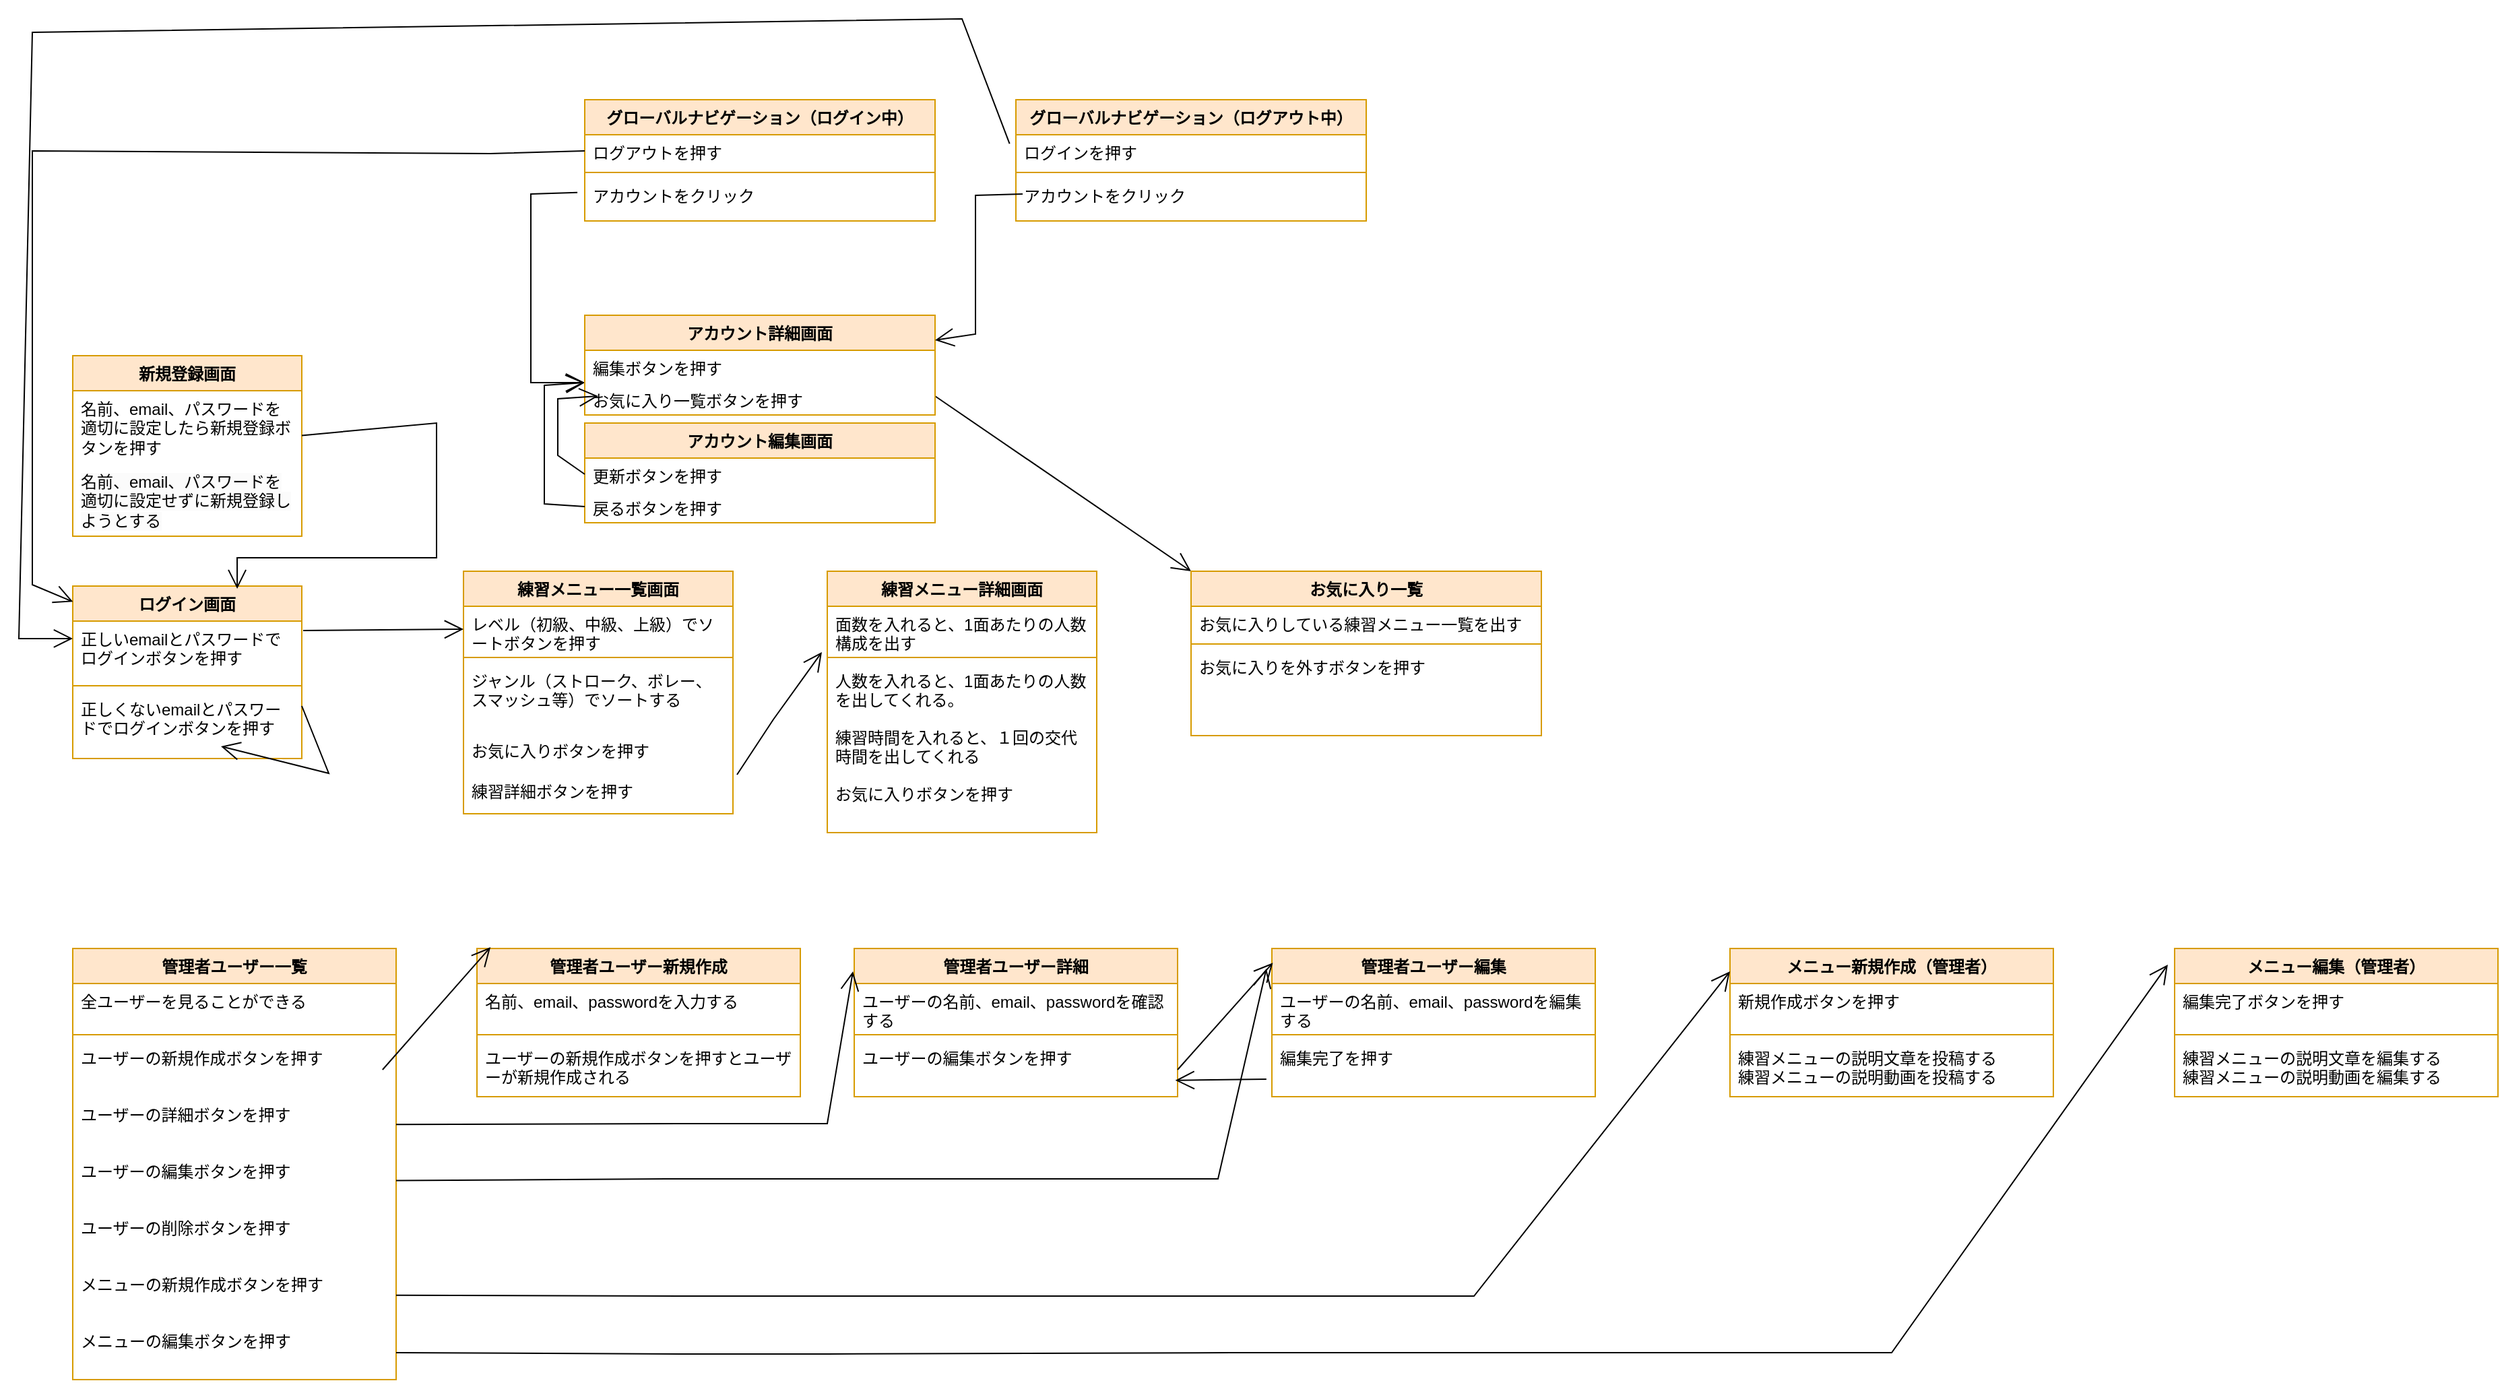 <mxfile version="21.6.5" type="github">
  <diagram name="ページ1" id="VuVkEa0y3QopqAniwrN9">
    <mxGraphModel dx="1706" dy="2212" grid="1" gridSize="10" guides="1" tooltips="1" connect="1" arrows="1" fold="1" page="1" pageScale="1" pageWidth="827" pageHeight="1169" math="0" shadow="0">
      <root>
        <mxCell id="0" />
        <mxCell id="1" parent="0" />
        <mxCell id="pg62WfbBQ6K9CNjOlaC5-17" value="" style="group" vertex="1" connectable="0" parent="1">
          <mxGeometry x="100" width="760" height="330" as="geometry" />
        </mxCell>
        <mxCell id="pg62WfbBQ6K9CNjOlaC5-10" value="" style="group" vertex="1" connectable="0" parent="pg62WfbBQ6K9CNjOlaC5-17">
          <mxGeometry width="640" height="330" as="geometry" />
        </mxCell>
        <mxCell id="pg62WfbBQ6K9CNjOlaC5-12" value="" style="group" vertex="1" connectable="0" parent="pg62WfbBQ6K9CNjOlaC5-10">
          <mxGeometry width="640" height="330" as="geometry" />
        </mxCell>
        <mxCell id="pg62WfbBQ6K9CNjOlaC5-1" value="新規登録画面" style="swimlane;fontStyle=1;align=center;verticalAlign=top;childLayout=stackLayout;horizontal=1;startSize=26;horizontalStack=0;resizeParent=1;resizeParentMax=0;resizeLast=0;collapsible=1;marginBottom=0;whiteSpace=wrap;html=1;fillColor=#ffe6cc;strokeColor=#d79b00;" vertex="1" parent="pg62WfbBQ6K9CNjOlaC5-12">
          <mxGeometry width="170" height="134" as="geometry" />
        </mxCell>
        <mxCell id="pg62WfbBQ6K9CNjOlaC5-2" value="名前、email、パスワードを適切に設定したら新規登録ボタンを押す" style="text;strokeColor=none;fillColor=none;align=left;verticalAlign=top;spacingLeft=4;spacingRight=4;overflow=hidden;rotatable=0;points=[[0,0.5],[1,0.5]];portConstraint=eastwest;whiteSpace=wrap;html=1;" vertex="1" parent="pg62WfbBQ6K9CNjOlaC5-1">
          <mxGeometry y="26" width="170" height="54" as="geometry" />
        </mxCell>
        <mxCell id="pg62WfbBQ6K9CNjOlaC5-8" value="&lt;span style=&quot;color: rgb(0, 0, 0); font-family: Helvetica; font-size: 12px; font-style: normal; font-variant-ligatures: normal; font-variant-caps: normal; font-weight: 400; letter-spacing: normal; orphans: 2; text-align: left; text-indent: 0px; text-transform: none; widows: 2; word-spacing: 0px; -webkit-text-stroke-width: 0px; background-color: rgb(251, 251, 251); text-decoration-thickness: initial; text-decoration-style: initial; text-decoration-color: initial; float: none; display: inline !important;&quot;&gt;名前、email、パスワードを適切に設定せずに新規登録しようとする&lt;/span&gt;" style="text;strokeColor=none;fillColor=none;align=left;verticalAlign=top;spacingLeft=4;spacingRight=4;overflow=hidden;rotatable=0;points=[[0,0.5],[1,0.5]];portConstraint=eastwest;whiteSpace=wrap;html=1;" vertex="1" parent="pg62WfbBQ6K9CNjOlaC5-1">
          <mxGeometry y="80" width="170" height="54" as="geometry" />
        </mxCell>
        <mxCell id="pg62WfbBQ6K9CNjOlaC5-11" value="" style="group" vertex="1" connectable="0" parent="pg62WfbBQ6K9CNjOlaC5-12">
          <mxGeometry y="50" width="640" height="280" as="geometry" />
        </mxCell>
        <mxCell id="pg62WfbBQ6K9CNjOlaC5-6" value="" style="group" vertex="1" connectable="0" parent="pg62WfbBQ6K9CNjOlaC5-11">
          <mxGeometry y="120" width="554" height="160" as="geometry" />
        </mxCell>
        <mxCell id="PhEayFxIcgq32Ug1jlk4-7" value="練習メニュー一覧画面" style="swimlane;fontStyle=1;align=center;verticalAlign=top;childLayout=stackLayout;horizontal=1;startSize=26;horizontalStack=0;resizeParent=1;resizeParentMax=0;resizeLast=0;collapsible=1;marginBottom=0;whiteSpace=wrap;html=1;fillColor=#ffe6cc;strokeColor=#d79b00;" parent="pg62WfbBQ6K9CNjOlaC5-6" vertex="1">
          <mxGeometry x="290" y="-10" width="200" height="180" as="geometry" />
        </mxCell>
        <mxCell id="PhEayFxIcgq32Ug1jlk4-8" value="レベル（初級、中級、上級）でソートボタンを押す" style="text;strokeColor=none;fillColor=none;align=left;verticalAlign=top;spacingLeft=4;spacingRight=4;overflow=hidden;rotatable=0;points=[[0,0.5],[1,0.5]];portConstraint=eastwest;whiteSpace=wrap;html=1;" parent="PhEayFxIcgq32Ug1jlk4-7" vertex="1">
          <mxGeometry y="26" width="200" height="34" as="geometry" />
        </mxCell>
        <mxCell id="PhEayFxIcgq32Ug1jlk4-9" value="" style="line;strokeWidth=1;fillColor=none;align=left;verticalAlign=middle;spacingTop=-1;spacingLeft=3;spacingRight=3;rotatable=0;labelPosition=right;points=[];portConstraint=eastwest;strokeColor=inherit;" parent="PhEayFxIcgq32Ug1jlk4-7" vertex="1">
          <mxGeometry y="60" width="200" height="8" as="geometry" />
        </mxCell>
        <mxCell id="PhEayFxIcgq32Ug1jlk4-10" value="ジャンル（ストローク、ボレー、スマッシュ等）でソートする" style="text;strokeColor=none;fillColor=none;align=left;verticalAlign=top;spacingLeft=4;spacingRight=4;overflow=hidden;rotatable=0;points=[[0,0.5],[1,0.5]];portConstraint=eastwest;whiteSpace=wrap;html=1;" parent="PhEayFxIcgq32Ug1jlk4-7" vertex="1">
          <mxGeometry y="68" width="200" height="52" as="geometry" />
        </mxCell>
        <mxCell id="pg62WfbBQ6K9CNjOlaC5-63" value="お気に入りボタンを押す" style="text;strokeColor=none;fillColor=none;align=left;verticalAlign=top;spacingLeft=4;spacingRight=4;overflow=hidden;rotatable=0;points=[[0,0.5],[1,0.5]];portConstraint=eastwest;whiteSpace=wrap;html=1;" vertex="1" parent="PhEayFxIcgq32Ug1jlk4-7">
          <mxGeometry y="120" width="200" height="30" as="geometry" />
        </mxCell>
        <mxCell id="pg62WfbBQ6K9CNjOlaC5-65" value="練習詳細ボタンを押す" style="text;strokeColor=none;fillColor=none;align=left;verticalAlign=top;spacingLeft=4;spacingRight=4;overflow=hidden;rotatable=0;points=[[0,0.5],[1,0.5]];portConstraint=eastwest;whiteSpace=wrap;html=1;" vertex="1" parent="PhEayFxIcgq32Ug1jlk4-7">
          <mxGeometry y="150" width="200" height="30" as="geometry" />
        </mxCell>
        <mxCell id="PhEayFxIcgq32Ug1jlk4-6" value="" style="endArrow=open;endFill=1;endSize=12;html=1;rounded=0;exitX=1.006;exitY=0.159;exitDx=0;exitDy=0;exitPerimeter=0;entryX=0;entryY=0.5;entryDx=0;entryDy=0;" parent="pg62WfbBQ6K9CNjOlaC5-6" target="PhEayFxIcgq32Ug1jlk4-8" edge="1" source="PhEayFxIcgq32Ug1jlk4-2">
          <mxGeometry width="160" relative="1" as="geometry">
            <mxPoint x="140" y="40" as="sourcePoint" />
            <mxPoint x="300" y="40" as="targetPoint" />
          </mxGeometry>
        </mxCell>
        <mxCell id="pg62WfbBQ6K9CNjOlaC5-5" value="" style="group" vertex="1" connectable="0" parent="pg62WfbBQ6K9CNjOlaC5-6">
          <mxGeometry y="-10" width="180" height="150" as="geometry" />
        </mxCell>
        <mxCell id="PhEayFxIcgq32Ug1jlk4-1" value="ログイン画面" style="swimlane;fontStyle=1;align=center;verticalAlign=top;childLayout=stackLayout;horizontal=1;startSize=26;horizontalStack=0;resizeParent=1;resizeParentMax=0;resizeLast=0;collapsible=1;marginBottom=0;whiteSpace=wrap;html=1;fillColor=#ffe6cc;strokeColor=#d79b00;" parent="pg62WfbBQ6K9CNjOlaC5-5" vertex="1">
          <mxGeometry y="11" width="170" height="128" as="geometry" />
        </mxCell>
        <mxCell id="PhEayFxIcgq32Ug1jlk4-2" value="正しいemailとパスワードでログインボタンを押す" style="text;strokeColor=none;fillColor=none;align=left;verticalAlign=top;spacingLeft=4;spacingRight=4;overflow=hidden;rotatable=0;points=[[0,0.5],[1,0.5]];portConstraint=eastwest;whiteSpace=wrap;html=1;" parent="PhEayFxIcgq32Ug1jlk4-1" vertex="1">
          <mxGeometry y="26" width="170" height="44" as="geometry" />
        </mxCell>
        <mxCell id="PhEayFxIcgq32Ug1jlk4-3" value="" style="line;strokeWidth=1;fillColor=none;align=left;verticalAlign=middle;spacingTop=-1;spacingLeft=3;spacingRight=3;rotatable=0;labelPosition=right;points=[];portConstraint=eastwest;strokeColor=inherit;" parent="PhEayFxIcgq32Ug1jlk4-1" vertex="1">
          <mxGeometry y="70" width="170" height="8" as="geometry" />
        </mxCell>
        <mxCell id="PhEayFxIcgq32Ug1jlk4-4" value="正しくないemailとパスワードでログインボタンを押す" style="text;strokeColor=none;fillColor=none;align=left;verticalAlign=top;spacingLeft=4;spacingRight=4;overflow=hidden;rotatable=0;points=[[0,0.5],[1,0.5]];portConstraint=eastwest;whiteSpace=wrap;html=1;" parent="PhEayFxIcgq32Ug1jlk4-1" vertex="1">
          <mxGeometry y="78" width="170" height="50" as="geometry" />
        </mxCell>
        <mxCell id="PhEayFxIcgq32Ug1jlk4-5" value="" style="endArrow=open;endFill=1;endSize=12;html=1;rounded=0;" parent="pg62WfbBQ6K9CNjOlaC5-5" edge="1">
          <mxGeometry width="160" relative="1" as="geometry">
            <mxPoint x="170" y="100" as="sourcePoint" />
            <mxPoint x="110" y="130" as="targetPoint" />
            <Array as="points">
              <mxPoint x="190" y="150" />
            </Array>
          </mxGeometry>
        </mxCell>
        <mxCell id="pg62WfbBQ6K9CNjOlaC5-132" value="アカウント編集画面" style="swimlane;fontStyle=1;align=center;verticalAlign=top;childLayout=stackLayout;horizontal=1;startSize=26;horizontalStack=0;resizeParent=1;resizeParentMax=0;resizeLast=0;collapsible=1;marginBottom=0;whiteSpace=wrap;html=1;fillColor=#ffe6cc;strokeColor=#d79b00;" vertex="1" parent="pg62WfbBQ6K9CNjOlaC5-11">
          <mxGeometry x="380" width="260" height="74" as="geometry" />
        </mxCell>
        <mxCell id="pg62WfbBQ6K9CNjOlaC5-133" value="更新ボタンを押す" style="text;strokeColor=none;fillColor=none;align=left;verticalAlign=top;spacingLeft=4;spacingRight=4;overflow=hidden;rotatable=0;points=[[0,0.5],[1,0.5]];portConstraint=eastwest;whiteSpace=wrap;html=1;" vertex="1" parent="pg62WfbBQ6K9CNjOlaC5-132">
          <mxGeometry y="26" width="260" height="24" as="geometry" />
        </mxCell>
        <mxCell id="pg62WfbBQ6K9CNjOlaC5-136" value="戻るボタンを押す" style="text;strokeColor=none;fillColor=none;align=left;verticalAlign=top;spacingLeft=4;spacingRight=4;overflow=hidden;rotatable=0;points=[[0,0.5],[1,0.5]];portConstraint=eastwest;whiteSpace=wrap;html=1;" vertex="1" parent="pg62WfbBQ6K9CNjOlaC5-132">
          <mxGeometry y="50" width="260" height="24" as="geometry" />
        </mxCell>
        <mxCell id="pg62WfbBQ6K9CNjOlaC5-137" value="" style="endArrow=open;endFill=1;endSize=12;html=1;rounded=0;entryX=1;entryY=0.5;entryDx=0;entryDy=0;exitX=0;exitY=0.5;exitDx=0;exitDy=0;" edge="1" parent="pg62WfbBQ6K9CNjOlaC5-11" source="pg62WfbBQ6K9CNjOlaC5-136">
          <mxGeometry width="160" relative="1" as="geometry">
            <mxPoint x="380" y="72" as="sourcePoint" />
            <mxPoint x="380" y="-30.0" as="targetPoint" />
            <Array as="points">
              <mxPoint x="350" y="60" />
              <mxPoint x="350" y="14" />
              <mxPoint x="350" y="-28" />
            </Array>
          </mxGeometry>
        </mxCell>
        <mxCell id="pg62WfbBQ6K9CNjOlaC5-9" value="" style="endArrow=open;endFill=1;endSize=12;html=1;rounded=0;entryX=0.718;entryY=0.016;entryDx=0;entryDy=0;entryPerimeter=0;" edge="1" parent="pg62WfbBQ6K9CNjOlaC5-12" source="pg62WfbBQ6K9CNjOlaC5-1" target="PhEayFxIcgq32Ug1jlk4-1">
          <mxGeometry width="160" relative="1" as="geometry">
            <mxPoint x="170" y="50" as="sourcePoint" />
            <mxPoint x="100" y="170" as="targetPoint" />
            <Array as="points">
              <mxPoint x="270" y="50" />
              <mxPoint x="270" y="150" />
              <mxPoint x="122" y="150" />
            </Array>
          </mxGeometry>
        </mxCell>
        <mxCell id="pg62WfbBQ6K9CNjOlaC5-16" value="" style="endArrow=open;endFill=1;endSize=12;html=1;rounded=0;exitX=1.015;exitY=0.033;exitDx=0;exitDy=0;exitPerimeter=0;entryX=-0.02;entryY=1;entryDx=0;entryDy=0;entryPerimeter=0;" edge="1" parent="pg62WfbBQ6K9CNjOlaC5-17" source="pg62WfbBQ6K9CNjOlaC5-65" target="pg62WfbBQ6K9CNjOlaC5-23">
          <mxGeometry width="160" relative="1" as="geometry">
            <mxPoint x="490" y="210" as="sourcePoint" />
            <mxPoint x="560" y="210" as="targetPoint" />
            <Array as="points">
              <mxPoint x="520" y="270" />
            </Array>
          </mxGeometry>
        </mxCell>
        <mxCell id="pg62WfbBQ6K9CNjOlaC5-22" value="練習メニュー詳細画面" style="swimlane;fontStyle=1;align=center;verticalAlign=top;childLayout=stackLayout;horizontal=1;startSize=26;horizontalStack=0;resizeParent=1;resizeParentMax=0;resizeLast=0;collapsible=1;marginBottom=0;whiteSpace=wrap;html=1;fillColor=#ffe6cc;strokeColor=#d79b00;" vertex="1" parent="pg62WfbBQ6K9CNjOlaC5-17">
          <mxGeometry x="560" y="160" width="200" height="194" as="geometry" />
        </mxCell>
        <mxCell id="pg62WfbBQ6K9CNjOlaC5-23" value="面数を入れると、1面あたりの人数構成を出す" style="text;strokeColor=none;fillColor=none;align=left;verticalAlign=top;spacingLeft=4;spacingRight=4;overflow=hidden;rotatable=0;points=[[0,0.5],[1,0.5]];portConstraint=eastwest;whiteSpace=wrap;html=1;" vertex="1" parent="pg62WfbBQ6K9CNjOlaC5-22">
          <mxGeometry y="26" width="200" height="34" as="geometry" />
        </mxCell>
        <mxCell id="pg62WfbBQ6K9CNjOlaC5-24" value="" style="line;strokeWidth=1;fillColor=none;align=left;verticalAlign=middle;spacingTop=-1;spacingLeft=3;spacingRight=3;rotatable=0;labelPosition=right;points=[];portConstraint=eastwest;strokeColor=inherit;" vertex="1" parent="pg62WfbBQ6K9CNjOlaC5-22">
          <mxGeometry y="60" width="200" height="8" as="geometry" />
        </mxCell>
        <mxCell id="pg62WfbBQ6K9CNjOlaC5-25" value="人数を入れると、1面あたりの人数を出してくれる。" style="text;strokeColor=none;fillColor=none;align=left;verticalAlign=top;spacingLeft=4;spacingRight=4;overflow=hidden;rotatable=0;points=[[0,0.5],[1,0.5]];portConstraint=eastwest;whiteSpace=wrap;html=1;perimeterSpacing=1;" vertex="1" parent="pg62WfbBQ6K9CNjOlaC5-22">
          <mxGeometry y="68" width="200" height="42" as="geometry" />
        </mxCell>
        <mxCell id="pg62WfbBQ6K9CNjOlaC5-35" value="練習時間を入れると、１回の交代時間を出してくれる" style="text;strokeColor=none;fillColor=none;align=left;verticalAlign=top;spacingLeft=4;spacingRight=4;overflow=hidden;rotatable=0;points=[[0,0.5],[1,0.5]];portConstraint=eastwest;whiteSpace=wrap;html=1;" vertex="1" parent="pg62WfbBQ6K9CNjOlaC5-22">
          <mxGeometry y="110" width="200" height="42" as="geometry" />
        </mxCell>
        <mxCell id="pg62WfbBQ6K9CNjOlaC5-64" value="お気に入りボタンを押す" style="text;strokeColor=none;fillColor=none;align=left;verticalAlign=top;spacingLeft=4;spacingRight=4;overflow=hidden;rotatable=0;points=[[0,0.5],[1,0.5]];portConstraint=eastwest;whiteSpace=wrap;html=1;" vertex="1" parent="pg62WfbBQ6K9CNjOlaC5-22">
          <mxGeometry y="152" width="200" height="42" as="geometry" />
        </mxCell>
        <mxCell id="pg62WfbBQ6K9CNjOlaC5-142" value="" style="endArrow=open;endFill=1;endSize=12;html=1;rounded=0;entryX=0;entryY=0;entryDx=0;entryDy=0;" edge="1" parent="pg62WfbBQ6K9CNjOlaC5-17" target="pg62WfbBQ6K9CNjOlaC5-58">
          <mxGeometry width="160" relative="1" as="geometry">
            <mxPoint x="640" y="30" as="sourcePoint" />
            <mxPoint x="800" y="30" as="targetPoint" />
          </mxGeometry>
        </mxCell>
        <mxCell id="pg62WfbBQ6K9CNjOlaC5-26" value="管理者ユーザー一覧" style="swimlane;fontStyle=1;align=center;verticalAlign=top;childLayout=stackLayout;horizontal=1;startSize=26;horizontalStack=0;resizeParent=1;resizeParentMax=0;resizeLast=0;collapsible=1;marginBottom=0;whiteSpace=wrap;html=1;fillColor=#ffe6cc;strokeColor=#d79b00;" vertex="1" parent="1">
          <mxGeometry x="100" y="440" width="240" height="320" as="geometry" />
        </mxCell>
        <mxCell id="pg62WfbBQ6K9CNjOlaC5-27" value="全ユーザーを見ることができる" style="text;strokeColor=none;fillColor=none;align=left;verticalAlign=top;spacingLeft=4;spacingRight=4;overflow=hidden;rotatable=0;points=[[0,0.5],[1,0.5]];portConstraint=eastwest;whiteSpace=wrap;html=1;" vertex="1" parent="pg62WfbBQ6K9CNjOlaC5-26">
          <mxGeometry y="26" width="240" height="34" as="geometry" />
        </mxCell>
        <mxCell id="pg62WfbBQ6K9CNjOlaC5-28" value="" style="line;strokeWidth=1;fillColor=none;align=left;verticalAlign=middle;spacingTop=-1;spacingLeft=3;spacingRight=3;rotatable=0;labelPosition=right;points=[];portConstraint=eastwest;strokeColor=inherit;" vertex="1" parent="pg62WfbBQ6K9CNjOlaC5-26">
          <mxGeometry y="60" width="240" height="8" as="geometry" />
        </mxCell>
        <mxCell id="pg62WfbBQ6K9CNjOlaC5-29" value="ユーザーの新規作成ボタンを押す" style="text;strokeColor=none;fillColor=none;align=left;verticalAlign=top;spacingLeft=4;spacingRight=4;overflow=hidden;rotatable=0;points=[[0,0.5],[1,0.5]];portConstraint=eastwest;whiteSpace=wrap;html=1;" vertex="1" parent="pg62WfbBQ6K9CNjOlaC5-26">
          <mxGeometry y="68" width="240" height="42" as="geometry" />
        </mxCell>
        <mxCell id="pg62WfbBQ6K9CNjOlaC5-44" value="ユーザーの詳細ボタンを押す" style="text;strokeColor=none;fillColor=none;align=left;verticalAlign=top;spacingLeft=4;spacingRight=4;overflow=hidden;rotatable=0;points=[[0,0.5],[1,0.5]];portConstraint=eastwest;whiteSpace=wrap;html=1;" vertex="1" parent="pg62WfbBQ6K9CNjOlaC5-26">
          <mxGeometry y="110" width="240" height="42" as="geometry" />
        </mxCell>
        <mxCell id="pg62WfbBQ6K9CNjOlaC5-41" value="ユーザーの編集ボタンを押す" style="text;strokeColor=none;fillColor=none;align=left;verticalAlign=top;spacingLeft=4;spacingRight=4;overflow=hidden;rotatable=0;points=[[0,0.5],[1,0.5]];portConstraint=eastwest;whiteSpace=wrap;html=1;" vertex="1" parent="pg62WfbBQ6K9CNjOlaC5-26">
          <mxGeometry y="152" width="240" height="42" as="geometry" />
        </mxCell>
        <mxCell id="pg62WfbBQ6K9CNjOlaC5-42" value="ユーザーの削除ボタンを押す" style="text;strokeColor=none;fillColor=none;align=left;verticalAlign=top;spacingLeft=4;spacingRight=4;overflow=hidden;rotatable=0;points=[[0,0.5],[1,0.5]];portConstraint=eastwest;whiteSpace=wrap;html=1;" vertex="1" parent="pg62WfbBQ6K9CNjOlaC5-26">
          <mxGeometry y="194" width="240" height="42" as="geometry" />
        </mxCell>
        <mxCell id="pg62WfbBQ6K9CNjOlaC5-69" value="メニューの新規作成ボタンを押す" style="text;strokeColor=none;fillColor=none;align=left;verticalAlign=top;spacingLeft=4;spacingRight=4;overflow=hidden;rotatable=0;points=[[0,0.5],[1,0.5]];portConstraint=eastwest;whiteSpace=wrap;html=1;" vertex="1" parent="pg62WfbBQ6K9CNjOlaC5-26">
          <mxGeometry y="236" width="240" height="42" as="geometry" />
        </mxCell>
        <mxCell id="pg62WfbBQ6K9CNjOlaC5-71" value="メニューの編集ボタンを押す" style="text;strokeColor=none;fillColor=none;align=left;verticalAlign=top;spacingLeft=4;spacingRight=4;overflow=hidden;rotatable=0;points=[[0,0.5],[1,0.5]];portConstraint=eastwest;whiteSpace=wrap;html=1;" vertex="1" parent="pg62WfbBQ6K9CNjOlaC5-26">
          <mxGeometry y="278" width="240" height="42" as="geometry" />
        </mxCell>
        <mxCell id="pg62WfbBQ6K9CNjOlaC5-30" value="メニュー新規作成（管理者）" style="swimlane;fontStyle=1;align=center;verticalAlign=top;childLayout=stackLayout;horizontal=1;startSize=26;horizontalStack=0;resizeParent=1;resizeParentMax=0;resizeLast=0;collapsible=1;marginBottom=0;whiteSpace=wrap;html=1;fillColor=#ffe6cc;strokeColor=#d79b00;" vertex="1" parent="1">
          <mxGeometry x="1330" y="440" width="240" height="110" as="geometry" />
        </mxCell>
        <mxCell id="pg62WfbBQ6K9CNjOlaC5-31" value="新規作成ボタンを押す" style="text;strokeColor=none;fillColor=none;align=left;verticalAlign=top;spacingLeft=4;spacingRight=4;overflow=hidden;rotatable=0;points=[[0,0.5],[1,0.5]];portConstraint=eastwest;whiteSpace=wrap;html=1;" vertex="1" parent="pg62WfbBQ6K9CNjOlaC5-30">
          <mxGeometry y="26" width="240" height="34" as="geometry" />
        </mxCell>
        <mxCell id="pg62WfbBQ6K9CNjOlaC5-32" value="" style="line;strokeWidth=1;fillColor=none;align=left;verticalAlign=middle;spacingTop=-1;spacingLeft=3;spacingRight=3;rotatable=0;labelPosition=right;points=[];portConstraint=eastwest;strokeColor=inherit;" vertex="1" parent="pg62WfbBQ6K9CNjOlaC5-30">
          <mxGeometry y="60" width="240" height="8" as="geometry" />
        </mxCell>
        <mxCell id="pg62WfbBQ6K9CNjOlaC5-33" value="練習メニューの説明文章を投稿する&lt;br&gt;練習メニューの説明動画を投稿する" style="text;strokeColor=none;fillColor=none;align=left;verticalAlign=top;spacingLeft=4;spacingRight=4;overflow=hidden;rotatable=0;points=[[0,0.5],[1,0.5]];portConstraint=eastwest;whiteSpace=wrap;html=1;" vertex="1" parent="pg62WfbBQ6K9CNjOlaC5-30">
          <mxGeometry y="68" width="240" height="42" as="geometry" />
        </mxCell>
        <mxCell id="pg62WfbBQ6K9CNjOlaC5-36" value="メニュー編集（管理者）" style="swimlane;fontStyle=1;align=center;verticalAlign=top;childLayout=stackLayout;horizontal=1;startSize=26;horizontalStack=0;resizeParent=1;resizeParentMax=0;resizeLast=0;collapsible=1;marginBottom=0;whiteSpace=wrap;html=1;fillColor=#ffe6cc;strokeColor=#d79b00;" vertex="1" parent="1">
          <mxGeometry x="1660" y="440" width="240" height="110" as="geometry" />
        </mxCell>
        <mxCell id="pg62WfbBQ6K9CNjOlaC5-37" value="編集完了ボタンを押す" style="text;strokeColor=none;fillColor=none;align=left;verticalAlign=top;spacingLeft=4;spacingRight=4;overflow=hidden;rotatable=0;points=[[0,0.5],[1,0.5]];portConstraint=eastwest;whiteSpace=wrap;html=1;" vertex="1" parent="pg62WfbBQ6K9CNjOlaC5-36">
          <mxGeometry y="26" width="240" height="34" as="geometry" />
        </mxCell>
        <mxCell id="pg62WfbBQ6K9CNjOlaC5-38" value="" style="line;strokeWidth=1;fillColor=none;align=left;verticalAlign=middle;spacingTop=-1;spacingLeft=3;spacingRight=3;rotatable=0;labelPosition=right;points=[];portConstraint=eastwest;strokeColor=inherit;" vertex="1" parent="pg62WfbBQ6K9CNjOlaC5-36">
          <mxGeometry y="60" width="240" height="8" as="geometry" />
        </mxCell>
        <mxCell id="pg62WfbBQ6K9CNjOlaC5-39" value="練習メニューの説明文章を編集する&lt;br&gt;練習メニューの説明動画を編集する" style="text;strokeColor=none;fillColor=none;align=left;verticalAlign=top;spacingLeft=4;spacingRight=4;overflow=hidden;rotatable=0;points=[[0,0.5],[1,0.5]];portConstraint=eastwest;whiteSpace=wrap;html=1;" vertex="1" parent="pg62WfbBQ6K9CNjOlaC5-36">
          <mxGeometry y="68" width="240" height="42" as="geometry" />
        </mxCell>
        <mxCell id="pg62WfbBQ6K9CNjOlaC5-47" value="管理者ユーザー新規作成" style="swimlane;fontStyle=1;align=center;verticalAlign=top;childLayout=stackLayout;horizontal=1;startSize=26;horizontalStack=0;resizeParent=1;resizeParentMax=0;resizeLast=0;collapsible=1;marginBottom=0;whiteSpace=wrap;html=1;fillColor=#ffe6cc;strokeColor=#d79b00;" vertex="1" parent="1">
          <mxGeometry x="400" y="440" width="240" height="110" as="geometry" />
        </mxCell>
        <mxCell id="pg62WfbBQ6K9CNjOlaC5-48" value="名前、email、passwordを入力する" style="text;strokeColor=none;fillColor=none;align=left;verticalAlign=top;spacingLeft=4;spacingRight=4;overflow=hidden;rotatable=0;points=[[0,0.5],[1,0.5]];portConstraint=eastwest;whiteSpace=wrap;html=1;" vertex="1" parent="pg62WfbBQ6K9CNjOlaC5-47">
          <mxGeometry y="26" width="240" height="34" as="geometry" />
        </mxCell>
        <mxCell id="pg62WfbBQ6K9CNjOlaC5-49" value="" style="line;strokeWidth=1;fillColor=none;align=left;verticalAlign=middle;spacingTop=-1;spacingLeft=3;spacingRight=3;rotatable=0;labelPosition=right;points=[];portConstraint=eastwest;strokeColor=inherit;" vertex="1" parent="pg62WfbBQ6K9CNjOlaC5-47">
          <mxGeometry y="60" width="240" height="8" as="geometry" />
        </mxCell>
        <mxCell id="pg62WfbBQ6K9CNjOlaC5-50" value="ユーザーの新規作成ボタンを押すとユーザーが新規作成される" style="text;strokeColor=none;fillColor=none;align=left;verticalAlign=top;spacingLeft=4;spacingRight=4;overflow=hidden;rotatable=0;points=[[0,0.5],[1,0.5]];portConstraint=eastwest;whiteSpace=wrap;html=1;" vertex="1" parent="pg62WfbBQ6K9CNjOlaC5-47">
          <mxGeometry y="68" width="240" height="42" as="geometry" />
        </mxCell>
        <mxCell id="pg62WfbBQ6K9CNjOlaC5-54" value="管理者ユーザー詳細" style="swimlane;fontStyle=1;align=center;verticalAlign=top;childLayout=stackLayout;horizontal=1;startSize=26;horizontalStack=0;resizeParent=1;resizeParentMax=0;resizeLast=0;collapsible=1;marginBottom=0;whiteSpace=wrap;html=1;fillColor=#ffe6cc;strokeColor=#d79b00;" vertex="1" parent="1">
          <mxGeometry x="680" y="440" width="240" height="110" as="geometry" />
        </mxCell>
        <mxCell id="pg62WfbBQ6K9CNjOlaC5-55" value="ユーザーの名前、email、passwordを確認する" style="text;strokeColor=none;fillColor=none;align=left;verticalAlign=top;spacingLeft=4;spacingRight=4;overflow=hidden;rotatable=0;points=[[0,0.5],[1,0.5]];portConstraint=eastwest;whiteSpace=wrap;html=1;" vertex="1" parent="pg62WfbBQ6K9CNjOlaC5-54">
          <mxGeometry y="26" width="240" height="34" as="geometry" />
        </mxCell>
        <mxCell id="pg62WfbBQ6K9CNjOlaC5-56" value="" style="line;strokeWidth=1;fillColor=none;align=left;verticalAlign=middle;spacingTop=-1;spacingLeft=3;spacingRight=3;rotatable=0;labelPosition=right;points=[];portConstraint=eastwest;strokeColor=inherit;" vertex="1" parent="pg62WfbBQ6K9CNjOlaC5-54">
          <mxGeometry y="60" width="240" height="8" as="geometry" />
        </mxCell>
        <mxCell id="pg62WfbBQ6K9CNjOlaC5-57" value="ユーザーの編集ボタンを押す" style="text;strokeColor=none;fillColor=none;align=left;verticalAlign=top;spacingLeft=4;spacingRight=4;overflow=hidden;rotatable=0;points=[[0,0.5],[1,0.5]];portConstraint=eastwest;whiteSpace=wrap;html=1;" vertex="1" parent="pg62WfbBQ6K9CNjOlaC5-54">
          <mxGeometry y="68" width="240" height="42" as="geometry" />
        </mxCell>
        <mxCell id="pg62WfbBQ6K9CNjOlaC5-58" value="お気に入り一覧" style="swimlane;fontStyle=1;align=center;verticalAlign=top;childLayout=stackLayout;horizontal=1;startSize=26;horizontalStack=0;resizeParent=1;resizeParentMax=0;resizeLast=0;collapsible=1;marginBottom=0;whiteSpace=wrap;html=1;fillColor=#ffe6cc;strokeColor=#d79b00;" vertex="1" parent="1">
          <mxGeometry x="930" y="160" width="260" height="122" as="geometry" />
        </mxCell>
        <mxCell id="pg62WfbBQ6K9CNjOlaC5-59" value="お気に入りしている練習メニュー一覧を出す" style="text;strokeColor=none;fillColor=none;align=left;verticalAlign=top;spacingLeft=4;spacingRight=4;overflow=hidden;rotatable=0;points=[[0,0.5],[1,0.5]];portConstraint=eastwest;whiteSpace=wrap;html=1;" vertex="1" parent="pg62WfbBQ6K9CNjOlaC5-58">
          <mxGeometry y="26" width="260" height="24" as="geometry" />
        </mxCell>
        <mxCell id="pg62WfbBQ6K9CNjOlaC5-60" value="" style="line;strokeWidth=1;fillColor=none;align=left;verticalAlign=middle;spacingTop=-1;spacingLeft=3;spacingRight=3;rotatable=0;labelPosition=right;points=[];portConstraint=eastwest;strokeColor=inherit;" vertex="1" parent="pg62WfbBQ6K9CNjOlaC5-58">
          <mxGeometry y="50" width="260" height="8" as="geometry" />
        </mxCell>
        <mxCell id="pg62WfbBQ6K9CNjOlaC5-61" value="お気に入りを外すボタンを押す" style="text;strokeColor=none;fillColor=none;align=left;verticalAlign=top;spacingLeft=4;spacingRight=4;overflow=hidden;rotatable=0;points=[[0,0.5],[1,0.5]];portConstraint=eastwest;whiteSpace=wrap;html=1;" vertex="1" parent="pg62WfbBQ6K9CNjOlaC5-58">
          <mxGeometry y="58" width="260" height="32" as="geometry" />
        </mxCell>
        <mxCell id="pg62WfbBQ6K9CNjOlaC5-62" style="text;strokeColor=none;fillColor=none;align=left;verticalAlign=top;spacingLeft=4;spacingRight=4;overflow=hidden;rotatable=0;points=[[0,0.5],[1,0.5]];portConstraint=eastwest;whiteSpace=wrap;html=1;" vertex="1" parent="pg62WfbBQ6K9CNjOlaC5-58">
          <mxGeometry y="90" width="260" height="32" as="geometry" />
        </mxCell>
        <mxCell id="pg62WfbBQ6K9CNjOlaC5-67" value="" style="endArrow=open;endFill=1;endSize=12;html=1;rounded=0;entryX=0.042;entryY=-0.009;entryDx=0;entryDy=0;entryPerimeter=0;exitX=0.958;exitY=0.524;exitDx=0;exitDy=0;exitPerimeter=0;" edge="1" parent="1" source="pg62WfbBQ6K9CNjOlaC5-29" target="pg62WfbBQ6K9CNjOlaC5-47">
          <mxGeometry width="160" relative="1" as="geometry">
            <mxPoint x="310" y="528.5" as="sourcePoint" />
            <mxPoint x="470" y="528.5" as="targetPoint" />
          </mxGeometry>
        </mxCell>
        <mxCell id="pg62WfbBQ6K9CNjOlaC5-68" value="" style="endArrow=open;endFill=1;endSize=12;html=1;rounded=0;entryX=-0.004;entryY=0.155;entryDx=0;entryDy=0;entryPerimeter=0;" edge="1" parent="1" source="pg62WfbBQ6K9CNjOlaC5-44" target="pg62WfbBQ6K9CNjOlaC5-54">
          <mxGeometry width="160" relative="1" as="geometry">
            <mxPoint x="310" y="585" as="sourcePoint" />
            <mxPoint x="390" y="494" as="targetPoint" />
            <Array as="points">
              <mxPoint x="550" y="570" />
              <mxPoint x="660" y="570" />
            </Array>
          </mxGeometry>
        </mxCell>
        <mxCell id="pg62WfbBQ6K9CNjOlaC5-70" value="" style="endArrow=open;endFill=1;endSize=12;html=1;rounded=0;entryX=0;entryY=0.155;entryDx=0;entryDy=0;entryPerimeter=0;" edge="1" parent="1" source="pg62WfbBQ6K9CNjOlaC5-69" target="pg62WfbBQ6K9CNjOlaC5-30">
          <mxGeometry width="160" relative="1" as="geometry">
            <mxPoint x="340" y="699" as="sourcePoint" />
            <mxPoint x="679" y="585" as="targetPoint" />
            <Array as="points">
              <mxPoint x="550" y="698" />
              <mxPoint x="660" y="698" />
              <mxPoint x="960" y="698" />
              <mxPoint x="1140" y="698" />
            </Array>
          </mxGeometry>
        </mxCell>
        <mxCell id="pg62WfbBQ6K9CNjOlaC5-72" value="" style="endArrow=open;endFill=1;endSize=12;html=1;rounded=0;entryX=-0.021;entryY=0.109;entryDx=0;entryDy=0;entryPerimeter=0;" edge="1" parent="1" target="pg62WfbBQ6K9CNjOlaC5-36">
          <mxGeometry width="160" relative="1" as="geometry">
            <mxPoint x="340" y="740" as="sourcePoint" />
            <mxPoint x="980" y="500" as="targetPoint" />
            <Array as="points">
              <mxPoint x="550" y="741" />
              <mxPoint x="660" y="741" />
              <mxPoint x="960" y="740" />
              <mxPoint x="1240" y="740" />
              <mxPoint x="1450" y="740" />
            </Array>
          </mxGeometry>
        </mxCell>
        <mxCell id="pg62WfbBQ6K9CNjOlaC5-104" value="" style="endArrow=open;endFill=1;endSize=12;html=1;rounded=0;entryX=-0.017;entryY=0.136;entryDx=0;entryDy=0;entryPerimeter=0;" edge="1" parent="1" source="pg62WfbBQ6K9CNjOlaC5-41" target="pg62WfbBQ6K9CNjOlaC5-105">
          <mxGeometry width="160" relative="1" as="geometry">
            <mxPoint x="340" y="610" as="sourcePoint" />
            <mxPoint x="1240" y="370" as="targetPoint" />
            <Array as="points">
              <mxPoint x="540" y="611" />
              <mxPoint x="650" y="611" />
              <mxPoint x="950" y="611" />
            </Array>
          </mxGeometry>
        </mxCell>
        <mxCell id="pg62WfbBQ6K9CNjOlaC5-105" value="管理者ユーザー編集" style="swimlane;fontStyle=1;align=center;verticalAlign=top;childLayout=stackLayout;horizontal=1;startSize=26;horizontalStack=0;resizeParent=1;resizeParentMax=0;resizeLast=0;collapsible=1;marginBottom=0;whiteSpace=wrap;html=1;fillColor=#ffe6cc;strokeColor=#d79b00;" vertex="1" parent="1">
          <mxGeometry x="990" y="440" width="240" height="110" as="geometry" />
        </mxCell>
        <mxCell id="pg62WfbBQ6K9CNjOlaC5-106" value="ユーザーの名前、email、passwordを編集する" style="text;strokeColor=none;fillColor=none;align=left;verticalAlign=top;spacingLeft=4;spacingRight=4;overflow=hidden;rotatable=0;points=[[0,0.5],[1,0.5]];portConstraint=eastwest;whiteSpace=wrap;html=1;" vertex="1" parent="pg62WfbBQ6K9CNjOlaC5-105">
          <mxGeometry y="26" width="240" height="34" as="geometry" />
        </mxCell>
        <mxCell id="pg62WfbBQ6K9CNjOlaC5-107" value="" style="line;strokeWidth=1;fillColor=none;align=left;verticalAlign=middle;spacingTop=-1;spacingLeft=3;spacingRight=3;rotatable=0;labelPosition=right;points=[];portConstraint=eastwest;strokeColor=inherit;" vertex="1" parent="pg62WfbBQ6K9CNjOlaC5-105">
          <mxGeometry y="60" width="240" height="8" as="geometry" />
        </mxCell>
        <mxCell id="pg62WfbBQ6K9CNjOlaC5-108" value="編集完了を押す" style="text;strokeColor=none;fillColor=none;align=left;verticalAlign=top;spacingLeft=4;spacingRight=4;overflow=hidden;rotatable=0;points=[[0,0.5],[1,0.5]];portConstraint=eastwest;whiteSpace=wrap;html=1;" vertex="1" parent="pg62WfbBQ6K9CNjOlaC5-105">
          <mxGeometry y="68" width="240" height="42" as="geometry" />
        </mxCell>
        <mxCell id="pg62WfbBQ6K9CNjOlaC5-112" value="" style="endArrow=open;endFill=1;endSize=12;html=1;rounded=0;entryX=0.003;entryY=0.097;entryDx=0;entryDy=0;entryPerimeter=0;" edge="1" parent="1" target="pg62WfbBQ6K9CNjOlaC5-105">
          <mxGeometry width="160" relative="1" as="geometry">
            <mxPoint x="920" y="530" as="sourcePoint" />
            <mxPoint x="1080" y="530" as="targetPoint" />
          </mxGeometry>
        </mxCell>
        <mxCell id="pg62WfbBQ6K9CNjOlaC5-117" value="グローバルナビゲーション（ログイン中）" style="swimlane;fontStyle=1;align=center;verticalAlign=top;childLayout=stackLayout;horizontal=1;startSize=26;horizontalStack=0;resizeParent=1;resizeParentMax=0;resizeLast=0;collapsible=1;marginBottom=0;whiteSpace=wrap;html=1;fillColor=#ffe6cc;strokeColor=#d79b00;" vertex="1" parent="1">
          <mxGeometry x="480" y="-190" width="260" height="90" as="geometry" />
        </mxCell>
        <mxCell id="pg62WfbBQ6K9CNjOlaC5-118" value="ログアウトを押す" style="text;strokeColor=none;fillColor=none;align=left;verticalAlign=top;spacingLeft=4;spacingRight=4;overflow=hidden;rotatable=0;points=[[0,0.5],[1,0.5]];portConstraint=eastwest;whiteSpace=wrap;html=1;" vertex="1" parent="pg62WfbBQ6K9CNjOlaC5-117">
          <mxGeometry y="26" width="260" height="24" as="geometry" />
        </mxCell>
        <mxCell id="pg62WfbBQ6K9CNjOlaC5-119" value="" style="line;strokeWidth=1;fillColor=none;align=left;verticalAlign=middle;spacingTop=-1;spacingLeft=3;spacingRight=3;rotatable=0;labelPosition=right;points=[];portConstraint=eastwest;strokeColor=inherit;" vertex="1" parent="pg62WfbBQ6K9CNjOlaC5-117">
          <mxGeometry y="50" width="260" height="8" as="geometry" />
        </mxCell>
        <mxCell id="pg62WfbBQ6K9CNjOlaC5-138" value="" style="endArrow=open;endFill=1;endSize=12;html=1;rounded=0;exitX=-0.021;exitY=0.339;exitDx=0;exitDy=0;exitPerimeter=0;" edge="1" parent="pg62WfbBQ6K9CNjOlaC5-117" source="pg62WfbBQ6K9CNjOlaC5-121">
          <mxGeometry width="160" relative="1" as="geometry">
            <mxPoint x="10" y="70" as="sourcePoint" />
            <mxPoint y="210" as="targetPoint" />
            <Array as="points">
              <mxPoint x="-40" y="70" />
              <mxPoint x="-40" y="210" />
            </Array>
          </mxGeometry>
        </mxCell>
        <mxCell id="pg62WfbBQ6K9CNjOlaC5-121" value="アカウントをクリック" style="text;strokeColor=none;fillColor=none;align=left;verticalAlign=top;spacingLeft=4;spacingRight=4;overflow=hidden;rotatable=0;points=[[0,0.5],[1,0.5]];portConstraint=eastwest;whiteSpace=wrap;html=1;" vertex="1" parent="pg62WfbBQ6K9CNjOlaC5-117">
          <mxGeometry y="58" width="260" height="32" as="geometry" />
        </mxCell>
        <mxCell id="pg62WfbBQ6K9CNjOlaC5-123" value="グローバルナビゲーション（ログアウト中）" style="swimlane;fontStyle=1;align=center;verticalAlign=top;childLayout=stackLayout;horizontal=1;startSize=26;horizontalStack=0;resizeParent=1;resizeParentMax=0;resizeLast=0;collapsible=1;marginBottom=0;whiteSpace=wrap;html=1;fillColor=#ffe6cc;strokeColor=#d79b00;" vertex="1" parent="1">
          <mxGeometry x="800" y="-190" width="260" height="90" as="geometry" />
        </mxCell>
        <mxCell id="pg62WfbBQ6K9CNjOlaC5-124" value="ログインを押す" style="text;strokeColor=none;fillColor=none;align=left;verticalAlign=top;spacingLeft=4;spacingRight=4;overflow=hidden;rotatable=0;points=[[0,0.5],[1,0.5]];portConstraint=eastwest;whiteSpace=wrap;html=1;" vertex="1" parent="pg62WfbBQ6K9CNjOlaC5-123">
          <mxGeometry y="26" width="260" height="24" as="geometry" />
        </mxCell>
        <mxCell id="pg62WfbBQ6K9CNjOlaC5-125" value="" style="line;strokeWidth=1;fillColor=none;align=left;verticalAlign=middle;spacingTop=-1;spacingLeft=3;spacingRight=3;rotatable=0;labelPosition=right;points=[];portConstraint=eastwest;strokeColor=inherit;" vertex="1" parent="pg62WfbBQ6K9CNjOlaC5-123">
          <mxGeometry y="50" width="260" height="8" as="geometry" />
        </mxCell>
        <mxCell id="pg62WfbBQ6K9CNjOlaC5-126" value="アカウントをクリック" style="text;strokeColor=none;fillColor=none;align=left;verticalAlign=top;spacingLeft=4;spacingRight=4;overflow=hidden;rotatable=0;points=[[0,0.5],[1,0.5]];portConstraint=eastwest;whiteSpace=wrap;html=1;" vertex="1" parent="pg62WfbBQ6K9CNjOlaC5-123">
          <mxGeometry y="58" width="260" height="32" as="geometry" />
        </mxCell>
        <mxCell id="pg62WfbBQ6K9CNjOlaC5-127" value="" style="endArrow=open;endFill=1;endSize=12;html=1;rounded=0;exitX=0;exitY=0.5;exitDx=0;exitDy=0;entryX=0.001;entryY=0.091;entryDx=0;entryDy=0;entryPerimeter=0;" edge="1" parent="1" source="pg62WfbBQ6K9CNjOlaC5-118" target="PhEayFxIcgq32Ug1jlk4-1">
          <mxGeometry width="160" relative="1" as="geometry">
            <mxPoint x="910" y="-50" as="sourcePoint" />
            <mxPoint x="1070" y="-50" as="targetPoint" />
            <Array as="points">
              <mxPoint x="410" y="-150" />
              <mxPoint x="70" y="-152" />
              <mxPoint x="70" y="170" />
            </Array>
          </mxGeometry>
        </mxCell>
        <mxCell id="pg62WfbBQ6K9CNjOlaC5-128" value="アカウント詳細画面" style="swimlane;fontStyle=1;align=center;verticalAlign=top;childLayout=stackLayout;horizontal=1;startSize=26;horizontalStack=0;resizeParent=1;resizeParentMax=0;resizeLast=0;collapsible=1;marginBottom=0;whiteSpace=wrap;html=1;fillColor=#ffe6cc;strokeColor=#d79b00;" vertex="1" parent="1">
          <mxGeometry x="480" y="-30" width="260" height="74" as="geometry" />
        </mxCell>
        <mxCell id="pg62WfbBQ6K9CNjOlaC5-129" value="編集ボタンを押す" style="text;strokeColor=none;fillColor=none;align=left;verticalAlign=top;spacingLeft=4;spacingRight=4;overflow=hidden;rotatable=0;points=[[0,0.5],[1,0.5]];portConstraint=eastwest;whiteSpace=wrap;html=1;" vertex="1" parent="pg62WfbBQ6K9CNjOlaC5-128">
          <mxGeometry y="26" width="260" height="24" as="geometry" />
        </mxCell>
        <mxCell id="pg62WfbBQ6K9CNjOlaC5-141" value="お気に入り一覧ボタンを押す" style="text;strokeColor=none;fillColor=none;align=left;verticalAlign=top;spacingLeft=4;spacingRight=4;overflow=hidden;rotatable=0;points=[[0,0.5],[1,0.5]];portConstraint=eastwest;whiteSpace=wrap;html=1;" vertex="1" parent="pg62WfbBQ6K9CNjOlaC5-128">
          <mxGeometry y="50" width="260" height="24" as="geometry" />
        </mxCell>
        <mxCell id="pg62WfbBQ6K9CNjOlaC5-139" value="" style="endArrow=open;endFill=1;endSize=12;html=1;rounded=0;exitX=-0.021;exitY=0.339;exitDx=0;exitDy=0;exitPerimeter=0;entryX=1;entryY=0.25;entryDx=0;entryDy=0;" edge="1" parent="1" target="pg62WfbBQ6K9CNjOlaC5-128">
          <mxGeometry width="160" relative="1" as="geometry">
            <mxPoint x="805" y="-120" as="sourcePoint" />
            <mxPoint x="810" y="21" as="targetPoint" />
            <Array as="points">
              <mxPoint x="770" y="-119" />
              <mxPoint x="770" y="-16" />
            </Array>
          </mxGeometry>
        </mxCell>
        <mxCell id="pg62WfbBQ6K9CNjOlaC5-140" value="" style="endArrow=open;endFill=1;endSize=12;html=1;rounded=0;exitX=-0.018;exitY=0.278;exitDx=0;exitDy=0;exitPerimeter=0;entryX=0;entryY=0.295;entryDx=0;entryDy=0;entryPerimeter=0;" edge="1" parent="1" source="pg62WfbBQ6K9CNjOlaC5-124" target="PhEayFxIcgq32Ug1jlk4-2">
          <mxGeometry width="160" relative="1" as="geometry">
            <mxPoint x="740" y="-240" as="sourcePoint" />
            <mxPoint x="900" y="-240" as="targetPoint" />
            <Array as="points">
              <mxPoint x="760" y="-250" />
              <mxPoint x="70" y="-240" />
              <mxPoint x="60" y="210" />
            </Array>
          </mxGeometry>
        </mxCell>
        <mxCell id="pg62WfbBQ6K9CNjOlaC5-143" value="" style="endArrow=open;endFill=1;endSize=12;html=1;rounded=0;entryX=1;entryY=0.5;entryDx=0;entryDy=0;exitX=0;exitY=0.5;exitDx=0;exitDy=0;" edge="1" parent="1" source="pg62WfbBQ6K9CNjOlaC5-133">
          <mxGeometry width="160" relative="1" as="geometry">
            <mxPoint x="490" y="122" as="sourcePoint" />
            <mxPoint x="490" y="30.0" as="targetPoint" />
            <Array as="points">
              <mxPoint x="460" y="74" />
              <mxPoint x="460" y="32" />
            </Array>
          </mxGeometry>
        </mxCell>
        <mxCell id="pg62WfbBQ6K9CNjOlaC5-144" value="" style="endArrow=open;endFill=1;endSize=12;html=1;rounded=0;exitX=-0.017;exitY=0.689;exitDx=0;exitDy=0;exitPerimeter=0;entryX=0.993;entryY=0.712;entryDx=0;entryDy=0;entryPerimeter=0;" edge="1" parent="1" source="pg62WfbBQ6K9CNjOlaC5-108" target="pg62WfbBQ6K9CNjOlaC5-57">
          <mxGeometry width="160" relative="1" as="geometry">
            <mxPoint x="830" y="510" as="sourcePoint" />
            <mxPoint x="990" y="510" as="targetPoint" />
          </mxGeometry>
        </mxCell>
      </root>
    </mxGraphModel>
  </diagram>
</mxfile>

